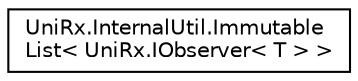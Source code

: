 digraph "Graphical Class Hierarchy"
{
 // LATEX_PDF_SIZE
  edge [fontname="Helvetica",fontsize="10",labelfontname="Helvetica",labelfontsize="10"];
  node [fontname="Helvetica",fontsize="10",shape=record];
  rankdir="LR";
  Node0 [label="UniRx.InternalUtil.Immutable\lList\< UniRx.IObserver\< T \> \>",height=0.2,width=0.4,color="black", fillcolor="white", style="filled",URL="$class_uni_rx_1_1_internal_util_1_1_immutable_list.html",tooltip=" "];
}
